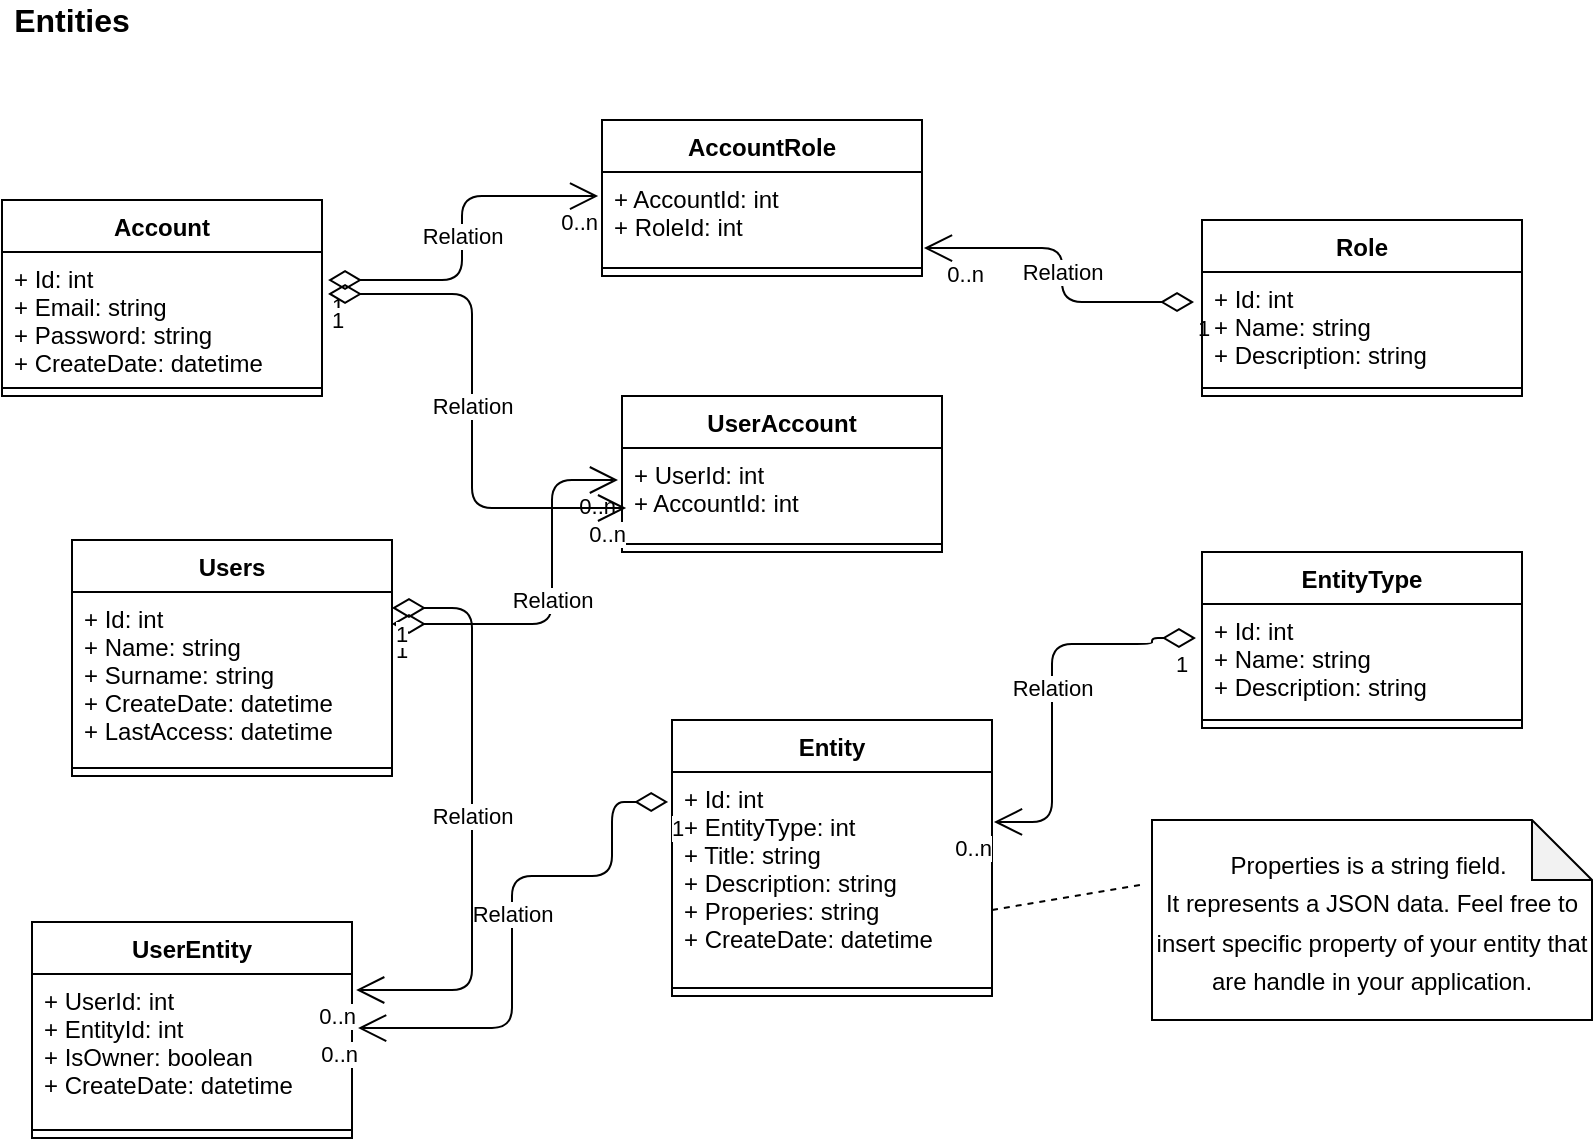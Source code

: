<mxfile version="13.6.5">
    <diagram id="ecdH2YCJAMrIUfv5yyId" name="Page-1">
        <mxGraphModel dx="1664" dy="832" grid="1" gridSize="10" guides="1" tooltips="1" connect="1" arrows="1" fold="1" page="1" pageScale="1" pageWidth="850" pageHeight="1100" math="0" shadow="0">
            <root>
                <mxCell id="0"/>
                <mxCell id="1" parent="0"/>
                <mxCell id="14" value="Relation" style="endArrow=open;html=1;endSize=12;startArrow=diamondThin;startSize=14;startFill=0;edgeStyle=orthogonalEdgeStyle;exitX=-0.025;exitY=0.278;exitDx=0;exitDy=0;exitPerimeter=0;entryX=1.006;entryY=0.864;entryDx=0;entryDy=0;entryPerimeter=0;" edge="1" parent="1" source="11" target="7">
                    <mxGeometry relative="1" as="geometry">
                        <mxPoint x="310" y="350" as="sourcePoint"/>
                        <mxPoint x="510" y="190" as="targetPoint"/>
                    </mxGeometry>
                </mxCell>
                <mxCell id="15" value="1" style="edgeLabel;resizable=0;html=1;align=left;verticalAlign=top;" connectable="0" vertex="1" parent="14">
                    <mxGeometry x="-1" relative="1" as="geometry"/>
                </mxCell>
                <mxCell id="16" value="&lt;span style=&quot;text-align: left&quot;&gt;0..n&lt;/span&gt;" style="edgeLabel;resizable=0;html=1;align=right;verticalAlign=top;" connectable="0" vertex="1" parent="14">
                    <mxGeometry x="1" relative="1" as="geometry">
                        <mxPoint x="30" as="offset"/>
                    </mxGeometry>
                </mxCell>
                <mxCell id="17" value="Relation" style="endArrow=open;html=1;endSize=12;startArrow=diamondThin;startSize=14;startFill=0;edgeStyle=orthogonalEdgeStyle;exitX=1.019;exitY=0.219;exitDx=0;exitDy=0;exitPerimeter=0;entryX=-0.012;entryY=0.273;entryDx=0;entryDy=0;entryPerimeter=0;" edge="1" parent="1" source="3" target="7">
                    <mxGeometry relative="1" as="geometry">
                        <mxPoint x="320" y="360" as="sourcePoint"/>
                        <mxPoint x="600" y="430" as="targetPoint"/>
                    </mxGeometry>
                </mxCell>
                <mxCell id="18" value="1" style="edgeLabel;resizable=0;html=1;align=left;verticalAlign=top;" connectable="0" vertex="1" parent="17">
                    <mxGeometry x="-1" relative="1" as="geometry"/>
                </mxCell>
                <mxCell id="19" value="&lt;span style=&quot;text-align: left&quot;&gt;0..n&lt;/span&gt;" style="edgeLabel;resizable=0;html=1;align=right;verticalAlign=top;" connectable="0" vertex="1" parent="17">
                    <mxGeometry x="1" relative="1" as="geometry"/>
                </mxCell>
                <mxCell id="10" value="Role" style="swimlane;fontStyle=1;align=center;verticalAlign=top;childLayout=stackLayout;horizontal=1;startSize=26;horizontalStack=0;resizeParent=1;resizeParentMax=0;resizeLast=0;collapsible=1;marginBottom=0;" vertex="1" parent="1">
                    <mxGeometry x="645" y="130" width="160" height="88" as="geometry"/>
                </mxCell>
                <mxCell id="11" value="+ Id: int&#10;+ Name: string&#10;+ Description: string" style="text;strokeColor=none;fillColor=none;align=left;verticalAlign=top;spacingLeft=4;spacingRight=4;overflow=hidden;rotatable=0;points=[[0,0.5],[1,0.5]];portConstraint=eastwest;" vertex="1" parent="10">
                    <mxGeometry y="26" width="160" height="54" as="geometry"/>
                </mxCell>
                <mxCell id="12" value="" style="line;strokeWidth=1;fillColor=none;align=left;verticalAlign=middle;spacingTop=-1;spacingLeft=3;spacingRight=3;rotatable=0;labelPosition=right;points=[];portConstraint=eastwest;" vertex="1" parent="10">
                    <mxGeometry y="80" width="160" height="8" as="geometry"/>
                </mxCell>
                <mxCell id="2" value="Account" style="swimlane;fontStyle=1;align=center;verticalAlign=top;childLayout=stackLayout;horizontal=1;startSize=26;horizontalStack=0;resizeParent=1;resizeParentMax=0;resizeLast=0;collapsible=1;marginBottom=0;" vertex="1" parent="1">
                    <mxGeometry x="45" y="120" width="160" height="98" as="geometry"/>
                </mxCell>
                <mxCell id="3" value="+ Id: int&#10;+ Email: string&#10;+ Password: string&#10;+ CreateDate: datetime" style="text;strokeColor=none;fillColor=none;align=left;verticalAlign=top;spacingLeft=4;spacingRight=4;overflow=hidden;rotatable=0;points=[[0,0.5],[1,0.5]];portConstraint=eastwest;" vertex="1" parent="2">
                    <mxGeometry y="26" width="160" height="64" as="geometry"/>
                </mxCell>
                <mxCell id="4" value="" style="line;strokeWidth=1;fillColor=none;align=left;verticalAlign=middle;spacingTop=-1;spacingLeft=3;spacingRight=3;rotatable=0;labelPosition=right;points=[];portConstraint=eastwest;" vertex="1" parent="2">
                    <mxGeometry y="90" width="160" height="8" as="geometry"/>
                </mxCell>
                <mxCell id="21" value="Entities" style="text;html=1;strokeColor=none;fillColor=none;align=center;verticalAlign=middle;whiteSpace=wrap;rounded=0;fontStyle=1;fontSize=16;" vertex="1" parent="1">
                    <mxGeometry x="60" y="20" width="40" height="20" as="geometry"/>
                </mxCell>
                <mxCell id="6" value="AccountRole" style="swimlane;fontStyle=1;align=center;verticalAlign=top;childLayout=stackLayout;horizontal=1;startSize=26;horizontalStack=0;resizeParent=1;resizeParentMax=0;resizeLast=0;collapsible=1;marginBottom=0;" vertex="1" parent="1">
                    <mxGeometry x="345" y="80" width="160" height="78" as="geometry"/>
                </mxCell>
                <mxCell id="7" value="+ AccountId: int&#10;+ RoleId: int" style="text;strokeColor=none;fillColor=none;align=left;verticalAlign=top;spacingLeft=4;spacingRight=4;overflow=hidden;rotatable=0;points=[[0,0.5],[1,0.5]];portConstraint=eastwest;" vertex="1" parent="6">
                    <mxGeometry y="26" width="160" height="44" as="geometry"/>
                </mxCell>
                <mxCell id="8" value="" style="line;strokeWidth=1;fillColor=none;align=left;verticalAlign=middle;spacingTop=-1;spacingLeft=3;spacingRight=3;rotatable=0;labelPosition=right;points=[];portConstraint=eastwest;" vertex="1" parent="6">
                    <mxGeometry y="70" width="160" height="8" as="geometry"/>
                </mxCell>
                <mxCell id="22" value="Users" style="swimlane;fontStyle=1;align=center;verticalAlign=top;childLayout=stackLayout;horizontal=1;startSize=26;horizontalStack=0;resizeParent=1;resizeParentMax=0;resizeLast=0;collapsible=1;marginBottom=0;" vertex="1" parent="1">
                    <mxGeometry x="80" y="290" width="160" height="118" as="geometry"/>
                </mxCell>
                <mxCell id="23" value="+ Id: int&#10;+ Name: string&#10;+ Surname: string&#10;+ CreateDate: datetime&#10;+ LastAccess: datetime" style="text;strokeColor=none;fillColor=none;align=left;verticalAlign=top;spacingLeft=4;spacingRight=4;overflow=hidden;rotatable=0;points=[[0,0.5],[1,0.5]];portConstraint=eastwest;" vertex="1" parent="22">
                    <mxGeometry y="26" width="160" height="84" as="geometry"/>
                </mxCell>
                <mxCell id="24" value="" style="line;strokeWidth=1;fillColor=none;align=left;verticalAlign=middle;spacingTop=-1;spacingLeft=3;spacingRight=3;rotatable=0;labelPosition=right;points=[];portConstraint=eastwest;" vertex="1" parent="22">
                    <mxGeometry y="110" width="160" height="8" as="geometry"/>
                </mxCell>
                <mxCell id="25" value="UserAccount" style="swimlane;fontStyle=1;align=center;verticalAlign=top;childLayout=stackLayout;horizontal=1;startSize=26;horizontalStack=0;resizeParent=1;resizeParentMax=0;resizeLast=0;collapsible=1;marginBottom=0;" vertex="1" parent="1">
                    <mxGeometry x="355" y="218" width="160" height="78" as="geometry"/>
                </mxCell>
                <mxCell id="26" value="+ UserId: int&#10;+ AccountId: int" style="text;strokeColor=none;fillColor=none;align=left;verticalAlign=top;spacingLeft=4;spacingRight=4;overflow=hidden;rotatable=0;points=[[0,0.5],[1,0.5]];portConstraint=eastwest;" vertex="1" parent="25">
                    <mxGeometry y="26" width="160" height="44" as="geometry"/>
                </mxCell>
                <mxCell id="27" value="" style="line;strokeWidth=1;fillColor=none;align=left;verticalAlign=middle;spacingTop=-1;spacingLeft=3;spacingRight=3;rotatable=0;labelPosition=right;points=[];portConstraint=eastwest;" vertex="1" parent="25">
                    <mxGeometry y="70" width="160" height="8" as="geometry"/>
                </mxCell>
                <mxCell id="28" value="Relation" style="endArrow=open;html=1;endSize=12;startArrow=diamondThin;startSize=14;startFill=0;edgeStyle=orthogonalEdgeStyle;exitX=1;exitY=0.19;exitDx=0;exitDy=0;exitPerimeter=0;" edge="1" parent="1" source="23">
                    <mxGeometry relative="1" as="geometry">
                        <mxPoint x="218.04" y="170.016" as="sourcePoint"/>
                        <mxPoint x="353" y="260" as="targetPoint"/>
                        <Array as="points">
                            <mxPoint x="320" y="332"/>
                            <mxPoint x="320" y="260"/>
                        </Array>
                    </mxGeometry>
                </mxCell>
                <mxCell id="29" value="1" style="edgeLabel;resizable=0;html=1;align=left;verticalAlign=top;" connectable="0" vertex="1" parent="28">
                    <mxGeometry x="-1" relative="1" as="geometry"/>
                </mxCell>
                <mxCell id="30" value="&lt;span style=&quot;text-align: left&quot;&gt;0..n&lt;/span&gt;" style="edgeLabel;resizable=0;html=1;align=right;verticalAlign=top;" connectable="0" vertex="1" parent="28">
                    <mxGeometry x="1" relative="1" as="geometry"/>
                </mxCell>
                <mxCell id="31" value="Relation" style="endArrow=open;html=1;endSize=12;startArrow=diamondThin;startSize=14;startFill=0;edgeStyle=orthogonalEdgeStyle;exitX=1.019;exitY=0.328;exitDx=0;exitDy=0;exitPerimeter=0;entryX=0.013;entryY=0.682;entryDx=0;entryDy=0;entryPerimeter=0;" edge="1" parent="1" source="3" target="26">
                    <mxGeometry relative="1" as="geometry">
                        <mxPoint x="228.04" y="180.016" as="sourcePoint"/>
                        <mxPoint x="363.08" y="138.012" as="targetPoint"/>
                    </mxGeometry>
                </mxCell>
                <mxCell id="32" value="1" style="edgeLabel;resizable=0;html=1;align=left;verticalAlign=top;" connectable="0" vertex="1" parent="31">
                    <mxGeometry x="-1" relative="1" as="geometry"/>
                </mxCell>
                <mxCell id="33" value="&lt;span style=&quot;text-align: left&quot;&gt;0..n&lt;/span&gt;" style="edgeLabel;resizable=0;html=1;align=right;verticalAlign=top;" connectable="0" vertex="1" parent="31">
                    <mxGeometry x="1" relative="1" as="geometry"/>
                </mxCell>
                <mxCell id="34" value="EntityType" style="swimlane;fontStyle=1;align=center;verticalAlign=top;childLayout=stackLayout;horizontal=1;startSize=26;horizontalStack=0;resizeParent=1;resizeParentMax=0;resizeLast=0;collapsible=1;marginBottom=0;" vertex="1" parent="1">
                    <mxGeometry x="645" y="296" width="160" height="88" as="geometry"/>
                </mxCell>
                <mxCell id="35" value="+ Id: int&#10;+ Name: string&#10;+ Description: string" style="text;strokeColor=none;fillColor=none;align=left;verticalAlign=top;spacingLeft=4;spacingRight=4;overflow=hidden;rotatable=0;points=[[0,0.5],[1,0.5]];portConstraint=eastwest;" vertex="1" parent="34">
                    <mxGeometry y="26" width="160" height="54" as="geometry"/>
                </mxCell>
                <mxCell id="36" value="" style="line;strokeWidth=1;fillColor=none;align=left;verticalAlign=middle;spacingTop=-1;spacingLeft=3;spacingRight=3;rotatable=0;labelPosition=right;points=[];portConstraint=eastwest;" vertex="1" parent="34">
                    <mxGeometry y="80" width="160" height="8" as="geometry"/>
                </mxCell>
                <mxCell id="40" value="&lt;font style=&quot;font-size: 12px&quot;&gt;Properties is a string field.&amp;nbsp;&lt;br&gt;It represents a JSON data. Feel free to insert specific property of your entity that are handle in your application.&lt;/font&gt;" style="shape=note;whiteSpace=wrap;html=1;backgroundOutline=1;darkOpacity=0.05;fontSize=16;" vertex="1" parent="1">
                    <mxGeometry x="620" y="430" width="220" height="100" as="geometry"/>
                </mxCell>
                <mxCell id="37" value="Entity" style="swimlane;fontStyle=1;align=center;verticalAlign=top;childLayout=stackLayout;horizontal=1;startSize=26;horizontalStack=0;resizeParent=1;resizeParentMax=0;resizeLast=0;collapsible=1;marginBottom=0;" vertex="1" parent="1">
                    <mxGeometry x="380" y="380" width="160" height="138" as="geometry"/>
                </mxCell>
                <mxCell id="38" value="+ Id: int&#10;+ EntityType: int&#10;+ Title: string&#10;+ Description: string&#10;+ Properies: string&#10;+ CreateDate: datetime" style="text;strokeColor=none;fillColor=none;align=left;verticalAlign=top;spacingLeft=4;spacingRight=4;overflow=hidden;rotatable=0;points=[[0,0.5],[1,0.5]];portConstraint=eastwest;" vertex="1" parent="37">
                    <mxGeometry y="26" width="160" height="104" as="geometry"/>
                </mxCell>
                <mxCell id="39" value="" style="line;strokeWidth=1;fillColor=none;align=left;verticalAlign=middle;spacingTop=-1;spacingLeft=3;spacingRight=3;rotatable=0;labelPosition=right;points=[];portConstraint=eastwest;" vertex="1" parent="37">
                    <mxGeometry y="130" width="160" height="8" as="geometry"/>
                </mxCell>
                <mxCell id="41" value="" style="endArrow=none;dashed=1;html=1;fontSize=16;exitX=1;exitY=0.663;exitDx=0;exitDy=0;exitPerimeter=0;entryX=-0.014;entryY=0.32;entryDx=0;entryDy=0;entryPerimeter=0;" edge="1" parent="1" source="38" target="40">
                    <mxGeometry width="50" height="50" relative="1" as="geometry">
                        <mxPoint x="700" y="430" as="sourcePoint"/>
                        <mxPoint x="750" y="380" as="targetPoint"/>
                    </mxGeometry>
                </mxCell>
                <mxCell id="42" value="UserEntity" style="swimlane;fontStyle=1;align=center;verticalAlign=top;childLayout=stackLayout;horizontal=1;startSize=26;horizontalStack=0;resizeParent=1;resizeParentMax=0;resizeLast=0;collapsible=1;marginBottom=0;" vertex="1" parent="1">
                    <mxGeometry x="60" y="481" width="160" height="108" as="geometry"/>
                </mxCell>
                <mxCell id="43" value="+ UserId: int&#10;+ EntityId: int&#10;+ IsOwner: boolean&#10;+ CreateDate: datetime" style="text;strokeColor=none;fillColor=none;align=left;verticalAlign=top;spacingLeft=4;spacingRight=4;overflow=hidden;rotatable=0;points=[[0,0.5],[1,0.5]];portConstraint=eastwest;" vertex="1" parent="42">
                    <mxGeometry y="26" width="160" height="74" as="geometry"/>
                </mxCell>
                <mxCell id="44" value="" style="line;strokeWidth=1;fillColor=none;align=left;verticalAlign=middle;spacingTop=-1;spacingLeft=3;spacingRight=3;rotatable=0;labelPosition=right;points=[];portConstraint=eastwest;" vertex="1" parent="42">
                    <mxGeometry y="100" width="160" height="8" as="geometry"/>
                </mxCell>
                <mxCell id="45" value="Relation" style="endArrow=open;html=1;endSize=12;startArrow=diamondThin;startSize=14;startFill=0;edgeStyle=orthogonalEdgeStyle;exitX=-0.019;exitY=0.315;exitDx=0;exitDy=0;exitPerimeter=0;entryX=1.006;entryY=0.24;entryDx=0;entryDy=0;entryPerimeter=0;" edge="1" parent="1" source="35" target="38">
                    <mxGeometry relative="1" as="geometry">
                        <mxPoint x="250" y="341.96" as="sourcePoint"/>
                        <mxPoint x="363" y="270" as="targetPoint"/>
                        <Array as="points">
                            <mxPoint x="620" y="339"/>
                            <mxPoint x="620" y="342"/>
                            <mxPoint x="570" y="342"/>
                            <mxPoint x="570" y="431"/>
                        </Array>
                    </mxGeometry>
                </mxCell>
                <mxCell id="46" value="1" style="edgeLabel;resizable=0;html=1;align=left;verticalAlign=top;" connectable="0" vertex="1" parent="45">
                    <mxGeometry x="-1" relative="1" as="geometry">
                        <mxPoint x="-11.96" as="offset"/>
                    </mxGeometry>
                </mxCell>
                <mxCell id="47" value="&lt;span style=&quot;text-align: left&quot;&gt;0..n&lt;/span&gt;" style="edgeLabel;resizable=0;html=1;align=right;verticalAlign=top;" connectable="0" vertex="1" parent="45">
                    <mxGeometry x="1" relative="1" as="geometry"/>
                </mxCell>
                <mxCell id="48" value="Relation" style="endArrow=open;html=1;endSize=12;startArrow=diamondThin;startSize=14;startFill=0;edgeStyle=orthogonalEdgeStyle;exitX=-0.012;exitY=0.144;exitDx=0;exitDy=0;exitPerimeter=0;entryX=1.019;entryY=0.365;entryDx=0;entryDy=0;entryPerimeter=0;" edge="1" parent="1" source="38" target="43">
                    <mxGeometry relative="1" as="geometry">
                        <mxPoint x="260" y="351.96" as="sourcePoint"/>
                        <mxPoint x="373" y="280" as="targetPoint"/>
                        <Array as="points">
                            <mxPoint x="350" y="421"/>
                            <mxPoint x="350" y="458"/>
                            <mxPoint x="300" y="458"/>
                            <mxPoint x="300" y="534"/>
                        </Array>
                    </mxGeometry>
                </mxCell>
                <mxCell id="49" value="1" style="edgeLabel;resizable=0;html=1;align=left;verticalAlign=top;" connectable="0" vertex="1" parent="48">
                    <mxGeometry x="-1" relative="1" as="geometry"/>
                </mxCell>
                <mxCell id="50" value="&lt;span style=&quot;text-align: left&quot;&gt;0..n&lt;/span&gt;" style="edgeLabel;resizable=0;html=1;align=right;verticalAlign=top;" connectable="0" vertex="1" parent="48">
                    <mxGeometry x="1" relative="1" as="geometry"/>
                </mxCell>
                <mxCell id="51" value="Relation" style="endArrow=open;html=1;endSize=12;startArrow=diamondThin;startSize=14;startFill=0;edgeStyle=orthogonalEdgeStyle;exitX=1;exitY=0.095;exitDx=0;exitDy=0;exitPerimeter=0;entryX=1.013;entryY=0.108;entryDx=0;entryDy=0;entryPerimeter=0;" edge="1" parent="1" source="23" target="43">
                    <mxGeometry relative="1" as="geometry">
                        <mxPoint x="218.04" y="170.016" as="sourcePoint"/>
                        <mxPoint x="353.08" y="128.012" as="targetPoint"/>
                        <Array as="points">
                            <mxPoint x="280" y="324"/>
                            <mxPoint x="280" y="515"/>
                        </Array>
                    </mxGeometry>
                </mxCell>
                <mxCell id="52" value="1" style="edgeLabel;resizable=0;html=1;align=left;verticalAlign=top;" connectable="0" vertex="1" parent="51">
                    <mxGeometry x="-1" relative="1" as="geometry"/>
                </mxCell>
                <mxCell id="53" value="&lt;span style=&quot;text-align: left&quot;&gt;0..n&lt;/span&gt;" style="edgeLabel;resizable=0;html=1;align=right;verticalAlign=top;" connectable="0" vertex="1" parent="51">
                    <mxGeometry x="1" relative="1" as="geometry"/>
                </mxCell>
            </root>
        </mxGraphModel>
    </diagram>
</mxfile>